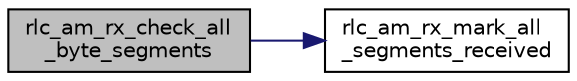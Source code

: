 digraph "rlc_am_rx_check_all_byte_segments"
{
 // LATEX_PDF_SIZE
  edge [fontname="Helvetica",fontsize="10",labelfontname="Helvetica",labelfontsize="10"];
  node [fontname="Helvetica",fontsize="10",shape=record];
  rankdir="LR";
  Node1 [label="rlc_am_rx_check_all\l_byte_segments",height=0.2,width=0.4,color="black", fillcolor="grey75", style="filled", fontcolor="black",tooltip="Check if all sub-segments of a PDU are received, if yes then call rlc_am_rx_mark_all_segments_receive..."];
  Node1 -> Node2 [color="midnightblue",fontsize="10",style="solid",fontname="Helvetica"];
  Node2 [label="rlc_am_rx_mark_all\l_segments_received",height=0.2,width=0.4,color="black", fillcolor="white", style="filled",URL="$group__em.html#ga18a4aec05b133314516ea1eefcbb5f2e",tooltip="Mark all PDUs having the same sequence number as first_segment_tbP with the information that all segm..."];
}
